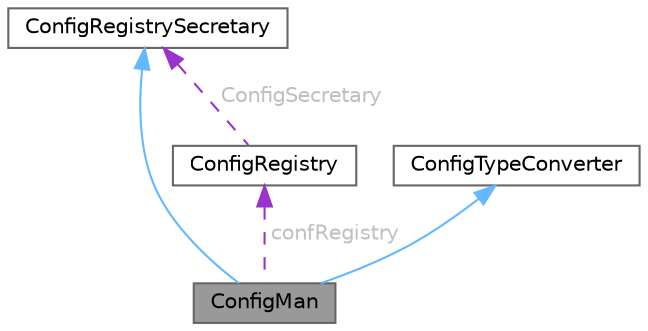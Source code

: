 digraph "ConfigMan"
{
 // LATEX_PDF_SIZE
  bgcolor="transparent";
  edge [fontname=Helvetica,fontsize=10,labelfontname=Helvetica,labelfontsize=10];
  node [fontname=Helvetica,fontsize=10,shape=box,height=0.2,width=0.4];
  Node1 [id="Node000001",label="ConfigMan",height=0.2,width=0.4,color="gray40", fillcolor="grey60", style="filled", fontcolor="black",tooltip=" "];
  Node2 -> Node1 [id="edge1_Node000001_Node000002",dir="back",color="steelblue1",style="solid",tooltip=" "];
  Node2 [id="Node000002",label="ConfigRegistrySecretary",height=0.2,width=0.4,color="gray40", fillcolor="white", style="filled",URL="$class_config_registry_secretary.html",tooltip=" "];
  Node3 -> Node1 [id="edge2_Node000001_Node000003",dir="back",color="steelblue1",style="solid",tooltip=" "];
  Node3 [id="Node000003",label="ConfigTypeConverter",height=0.2,width=0.4,color="gray40", fillcolor="white", style="filled",URL="$class_config_type_converter.html",tooltip=" "];
  Node4 -> Node1 [id="edge3_Node000001_Node000004",dir="back",color="darkorchid3",style="dashed",tooltip=" ",label=" confRegistry",fontcolor="grey" ];
  Node4 [id="Node000004",label="ConfigRegistry",height=0.2,width=0.4,color="gray40", fillcolor="white", style="filled",URL="$class_config_registry.html",tooltip=" "];
  Node2 -> Node4 [id="edge4_Node000004_Node000002",dir="back",color="darkorchid3",style="dashed",tooltip=" ",label=" ConfigSecretary",fontcolor="grey" ];
}
